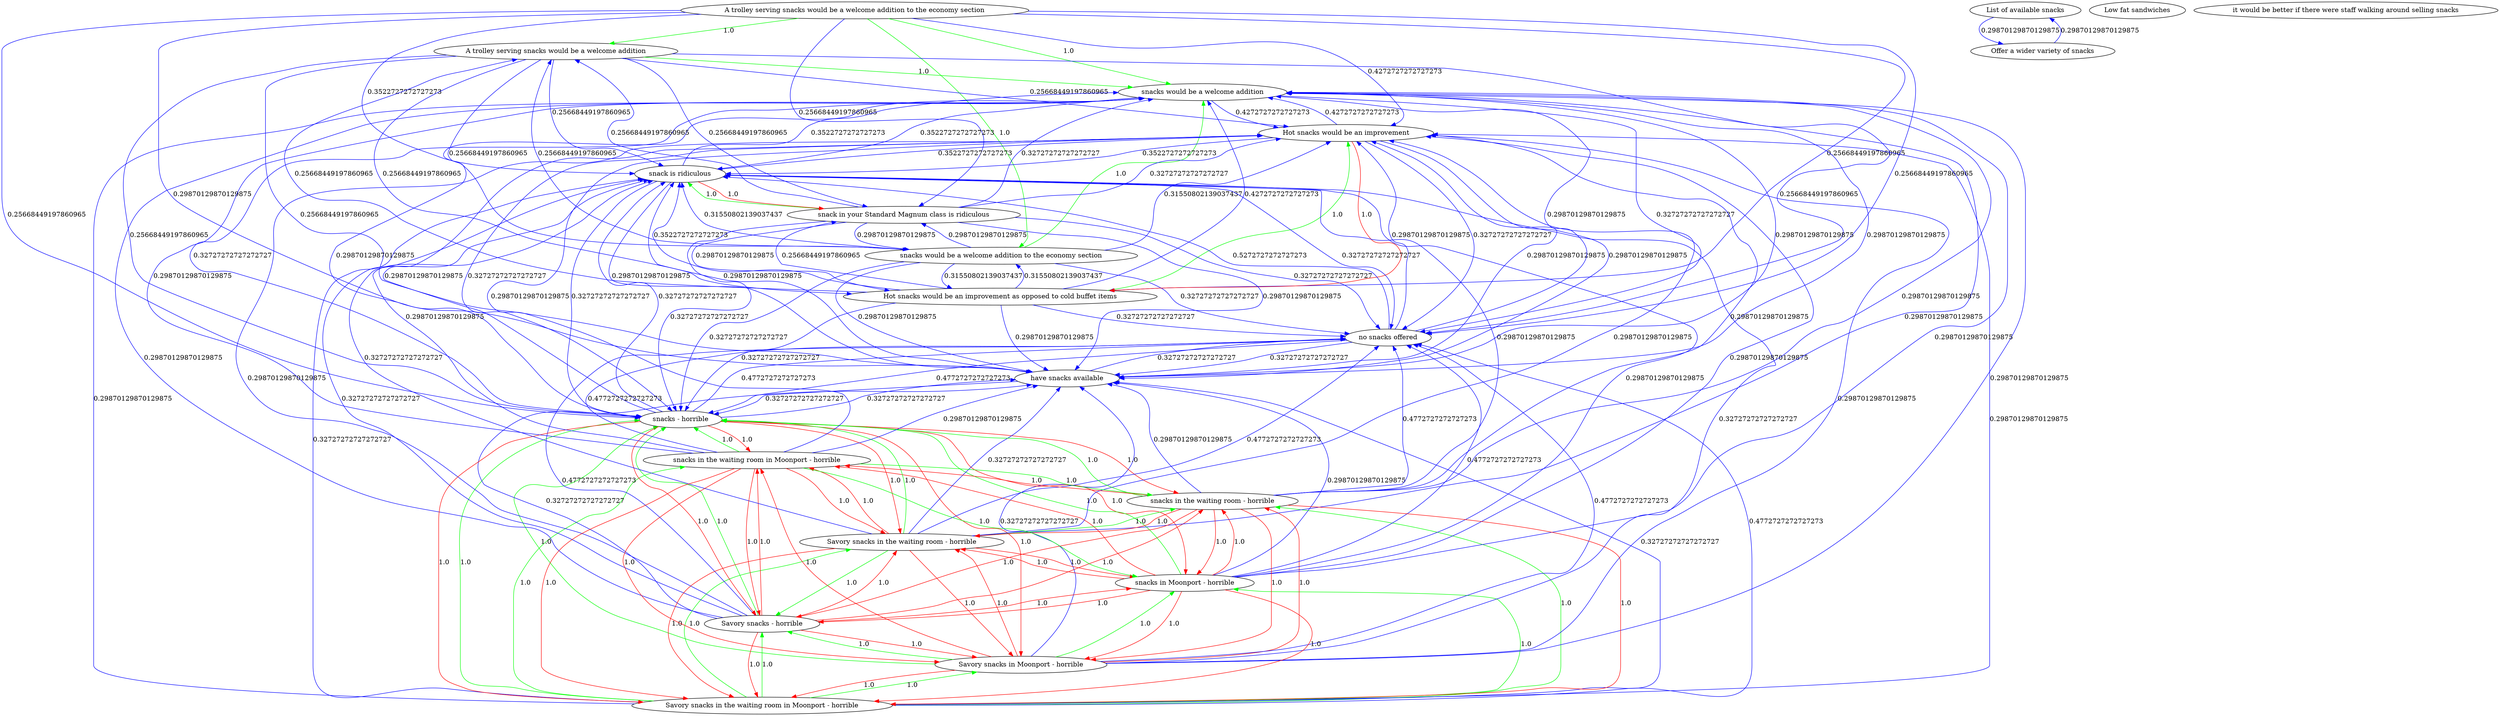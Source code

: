 digraph rawGraph {
"A trolley serving snacks would be a welcome addition to the economy section";"A trolley serving snacks would be a welcome addition";"snacks would be a welcome addition";"snacks would be a welcome addition to the economy section";"Hot snacks would be an improvement as opposed to cold buffet items";"Hot snacks would be an improvement";"List of available snacks";"Low fat sandwiches";"Offer a wider variety of snacks";"Savory snacks in the waiting room in Moonport - horrible";"Savory snacks in Moonport - horrible";"Savory snacks - horrible";"snacks - horrible";"snacks in Moonport - horrible";"Savory snacks in the waiting room - horrible";"snacks in the waiting room - horrible";"snacks in the waiting room in Moonport - horrible";"have snacks available";"it would be better if there were staff walking around selling snacks";"no snacks offered";"snack in your Standard Magnum class is ridiculous";"snack is ridiculous";"A trolley serving snacks would be a welcome addition to the economy section" -> "A trolley serving snacks would be a welcome addition" [label=1.0] [color=green]
"A trolley serving snacks would be a welcome addition" -> "snacks would be a welcome addition" [label=1.0] [color=green]
"A trolley serving snacks would be a welcome addition to the economy section" -> "snacks would be a welcome addition to the economy section" [label=1.0] [color=green]
"snacks would be a welcome addition to the economy section" -> "snacks would be a welcome addition" [label=1.0] [color=green]
"A trolley serving snacks would be a welcome addition to the economy section" -> "snacks would be a welcome addition" [label=1.0] [color=green]
"Hot snacks would be an improvement as opposed to cold buffet items" -> "Hot snacks would be an improvement" [label=1.0] [color=green]
"Hot snacks would be an improvement" -> "Hot snacks would be an improvement as opposed to cold buffet items" [label=1.0] [color=red]
"Hot snacks would be an improvement" -> "snacks would be a welcome addition" [label=0.4272727272727273] [color=blue]
"snacks would be a welcome addition" -> "Hot snacks would be an improvement" [label=0.4272727272727273] [color=blue]
"A trolley serving snacks would be a welcome addition" -> "Hot snacks would be an improvement as opposed to cold buffet items" [label=0.25668449197860965] [color=blue]
"snacks would be a welcome addition to the economy section" -> "Hot snacks would be an improvement as opposed to cold buffet items" [label=0.31550802139037437] [color=blue]
"Hot snacks would be an improvement as opposed to cold buffet items" -> "A trolley serving snacks would be a welcome addition" [label=0.25668449197860965] [color=blue]
"Hot snacks would be an improvement as opposed to cold buffet items" -> "snacks would be a welcome addition to the economy section" [label=0.31550802139037437] [color=blue]
"A trolley serving snacks would be a welcome addition to the economy section" -> "Hot snacks would be an improvement as opposed to cold buffet items" [label=0.25668449197860965] [color=blue]
"A trolley serving snacks would be a welcome addition to the economy section" -> "Hot snacks would be an improvement" [label=0.4272727272727273] [color=blue]
"A trolley serving snacks would be a welcome addition" -> "Hot snacks would be an improvement" [label=0.25668449197860965] [color=blue]
"A trolley serving snacks would be a welcome addition" -> "snacks would be a welcome addition to the economy section" [label=0.25668449197860965] [color=blue]
"snacks would be a welcome addition to the economy section" -> "Hot snacks would be an improvement" [label=0.31550802139037437] [color=blue]
"snacks would be a welcome addition to the economy section" -> "A trolley serving snacks would be a welcome addition" [label=0.25668449197860965] [color=blue]
"Hot snacks would be an improvement as opposed to cold buffet items" -> "snacks would be a welcome addition" [label=0.4272727272727273] [color=blue]
"List of available snacks" -> "Offer a wider variety of snacks" [label=0.29870129870129875] [color=blue]
"Offer a wider variety of snacks" -> "List of available snacks" [label=0.29870129870129875] [color=blue]
"Savory snacks in the waiting room in Moonport - horrible" -> "Savory snacks in Moonport - horrible" [label=1.0] [color=green]
"Savory snacks in Moonport - horrible" -> "Savory snacks - horrible" [label=1.0] [color=green]
"Savory snacks - horrible" -> "snacks - horrible" [label=1.0] [color=green]
"Savory snacks in Moonport - horrible" -> "snacks in Moonport - horrible" [label=1.0] [color=green]
"snacks in Moonport - horrible" -> "snacks - horrible" [label=1.0] [color=green]
"Savory snacks in the waiting room in Moonport - horrible" -> "Savory snacks in the waiting room - horrible" [label=1.0] [color=green]
"Savory snacks in the waiting room - horrible" -> "Savory snacks - horrible" [label=1.0] [color=green]
"Savory snacks in the waiting room - horrible" -> "snacks in the waiting room - horrible" [label=1.0] [color=green]
"snacks in the waiting room - horrible" -> "snacks - horrible" [label=1.0] [color=green]
"Savory snacks in the waiting room in Moonport - horrible" -> "snacks in the waiting room in Moonport - horrible" [label=1.0] [color=green]
"snacks in the waiting room in Moonport - horrible" -> "snacks in Moonport - horrible" [label=1.0] [color=green]
"snacks in the waiting room in Moonport - horrible" -> "snacks in the waiting room - horrible" [label=1.0] [color=green]
"Savory snacks in the waiting room in Moonport - horrible" -> "snacks in the waiting room - horrible" [label=1.0] [color=green]
"Savory snacks in the waiting room in Moonport - horrible" -> "snacks in Moonport - horrible" [label=1.0] [color=green]
"Savory snacks in the waiting room in Moonport - horrible" -> "Savory snacks - horrible" [label=1.0] [color=green]
"Savory snacks in Moonport - horrible" -> "snacks - horrible" [label=1.0] [color=green]
"Savory snacks in the waiting room - horrible" -> "snacks - horrible" [label=1.0] [color=green]
"snacks in the waiting room in Moonport - horrible" -> "snacks - horrible" [label=1.0] [color=green]
"Savory snacks in the waiting room in Moonport - horrible" -> "snacks - horrible" [label=1.0] [color=green]
"Savory snacks in Moonport - horrible" -> "Savory snacks in the waiting room in Moonport - horrible" [label=1.0] [color=red]
"Savory snacks in Moonport - horrible" -> "Savory snacks in the waiting room - horrible" [label=1.0] [color=red]
"Savory snacks in Moonport - horrible" -> "snacks in the waiting room - horrible" [label=1.0] [color=red]
"Savory snacks in Moonport - horrible" -> "snacks in the waiting room in Moonport - horrible" [label=1.0] [color=red]
"Savory snacks - horrible" -> "Savory snacks in the waiting room in Moonport - horrible" [label=1.0] [color=red]
"Savory snacks - horrible" -> "Savory snacks in Moonport - horrible" [label=1.0] [color=red]
"Savory snacks - horrible" -> "snacks in Moonport - horrible" [label=1.0] [color=red]
"Savory snacks - horrible" -> "Savory snacks in the waiting room - horrible" [label=1.0] [color=red]
"Savory snacks - horrible" -> "snacks in the waiting room - horrible" [label=1.0] [color=red]
"Savory snacks - horrible" -> "snacks in the waiting room in Moonport - horrible" [label=1.0] [color=red]
"snacks - horrible" -> "Savory snacks in the waiting room in Moonport - horrible" [label=1.0] [color=red]
"snacks - horrible" -> "Savory snacks in Moonport - horrible" [label=1.0] [color=red]
"snacks - horrible" -> "Savory snacks - horrible" [label=1.0] [color=red]
"snacks - horrible" -> "snacks in Moonport - horrible" [label=1.0] [color=red]
"snacks - horrible" -> "Savory snacks in the waiting room - horrible" [label=1.0] [color=red]
"snacks - horrible" -> "snacks in the waiting room - horrible" [label=1.0] [color=red]
"snacks - horrible" -> "snacks in the waiting room in Moonport - horrible" [label=1.0] [color=red]
"snacks in Moonport - horrible" -> "Savory snacks in the waiting room in Moonport - horrible" [label=1.0] [color=red]
"snacks in Moonport - horrible" -> "Savory snacks in Moonport - horrible" [label=1.0] [color=red]
"snacks in Moonport - horrible" -> "Savory snacks - horrible" [label=1.0] [color=red]
"snacks in Moonport - horrible" -> "Savory snacks in the waiting room - horrible" [label=1.0] [color=red]
"snacks in Moonport - horrible" -> "snacks in the waiting room - horrible" [label=1.0] [color=red]
"snacks in Moonport - horrible" -> "snacks in the waiting room in Moonport - horrible" [label=1.0] [color=red]
"Savory snacks in the waiting room - horrible" -> "Savory snacks in the waiting room in Moonport - horrible" [label=1.0] [color=red]
"Savory snacks in the waiting room - horrible" -> "Savory snacks in Moonport - horrible" [label=1.0] [color=red]
"Savory snacks in the waiting room - horrible" -> "snacks in Moonport - horrible" [label=1.0] [color=red]
"Savory snacks in the waiting room - horrible" -> "snacks in the waiting room in Moonport - horrible" [label=1.0] [color=red]
"snacks in the waiting room - horrible" -> "Savory snacks in the waiting room in Moonport - horrible" [label=1.0] [color=red]
"snacks in the waiting room - horrible" -> "Savory snacks in Moonport - horrible" [label=1.0] [color=red]
"snacks in the waiting room - horrible" -> "Savory snacks - horrible" [label=1.0] [color=red]
"snacks in the waiting room - horrible" -> "snacks in Moonport - horrible" [label=1.0] [color=red]
"snacks in the waiting room - horrible" -> "Savory snacks in the waiting room - horrible" [label=1.0] [color=red]
"snacks in the waiting room - horrible" -> "snacks in the waiting room in Moonport - horrible" [label=1.0] [color=red]
"snacks in the waiting room in Moonport - horrible" -> "Savory snacks in the waiting room in Moonport - horrible" [label=1.0] [color=red]
"snacks in the waiting room in Moonport - horrible" -> "Savory snacks in Moonport - horrible" [label=1.0] [color=red]
"snacks in the waiting room in Moonport - horrible" -> "Savory snacks - horrible" [label=1.0] [color=red]
"snacks in the waiting room in Moonport - horrible" -> "Savory snacks in the waiting room - horrible" [label=1.0] [color=red]
"snacks - horrible" -> "have snacks available" [label=0.32727272727272727] [color=blue]
"have snacks available" -> "snacks - horrible" [label=0.32727272727272727] [color=blue]
"no snacks offered" -> "Hot snacks would be an improvement" [label=0.29870129870129875] [color=blue]
"no snacks offered" -> "have snacks available" [label=0.32727272727272727] [color=blue]
"have snacks available" -> "no snacks offered" [label=0.32727272727272727] [color=blue]
"no snacks offered" -> "snacks - horrible" [label=0.4772727272727273] [color=blue]
"snacks - horrible" -> "no snacks offered" [label=0.4772727272727273] [color=blue]
"no snacks offered" -> "snacks would be a welcome addition" [label=0.29870129870129875] [color=blue]
"snack in your Standard Magnum class is ridiculous" -> "snack is ridiculous" [label=1.0] [color=green]
"snack is ridiculous" -> "snack in your Standard Magnum class is ridiculous" [label=1.0] [color=red]
"no snacks offered" -> "snack is ridiculous" [label=0.5272727272727273] [color=blue]
"snack is ridiculous" -> "no snacks offered" [label=0.32727272727272727] [color=blue]
"Hot snacks would be an improvement" -> "snack is ridiculous" [label=0.3522727272727273] [color=blue]
"snack is ridiculous" -> "Hot snacks would be an improvement" [label=0.3522727272727273] [color=blue]
"snacks - horrible" -> "snack is ridiculous" [label=0.32727272727272727] [color=blue]
"snack is ridiculous" -> "snacks - horrible" [label=0.32727272727272727] [color=blue]
"snack is ridiculous" -> "snacks would be a welcome addition" [label=0.3522727272727273] [color=blue]
"snacks would be a welcome addition" -> "snack is ridiculous" [label=0.3522727272727273] [color=blue]
"snacks would be a welcome addition to the economy section" -> "snack in your Standard Magnum class is ridiculous" [label=0.29870129870129875] [color=blue]
"snack in your Standard Magnum class is ridiculous" -> "snacks would be a welcome addition to the economy section" [label=0.29870129870129875] [color=blue]
"A trolley serving snacks would be a welcome addition to the economy section" -> "snack is ridiculous" [label=0.3522727272727273] [color=blue]
"A trolley serving snacks would be a welcome addition to the economy section" -> "snack in your Standard Magnum class is ridiculous" [label=0.25668449197860965] [color=blue]
"A trolley serving snacks would be a welcome addition" -> "snack is ridiculous" [label=0.25668449197860965] [color=blue]
"A trolley serving snacks would be a welcome addition" -> "snack in your Standard Magnum class is ridiculous" [label=0.25668449197860965] [color=blue]
"snacks would be a welcome addition" -> "no snacks offered" [label=0.32727272727272727] [color=blue]
"snacks would be a welcome addition" -> "snacks - horrible" [label=0.32727272727272727] [color=blue]
"snacks would be a welcome addition to the economy section" -> "no snacks offered" [label=0.32727272727272727] [color=blue]
"snacks would be a welcome addition to the economy section" -> "snack is ridiculous" [label=0.31550802139037437] [color=blue]
"snacks would be a welcome addition to the economy section" -> "snacks - horrible" [label=0.32727272727272727] [color=blue]
"Hot snacks would be an improvement as opposed to cold buffet items" -> "no snacks offered" [label=0.32727272727272727] [color=blue]
"Hot snacks would be an improvement as opposed to cold buffet items" -> "snack is ridiculous" [label=0.3522727272727273] [color=blue]
"Hot snacks would be an improvement as opposed to cold buffet items" -> "snacks - horrible" [label=0.32727272727272727] [color=blue]
"Hot snacks would be an improvement as opposed to cold buffet items" -> "snack in your Standard Magnum class is ridiculous" [label=0.25668449197860965] [color=blue]
"Hot snacks would be an improvement" -> "no snacks offered" [label=0.32727272727272727] [color=blue]
"Hot snacks would be an improvement" -> "snacks - horrible" [label=0.32727272727272727] [color=blue]
"Savory snacks in the waiting room in Moonport - horrible" -> "no snacks offered" [label=0.4772727272727273] [color=blue]
"Savory snacks in the waiting room in Moonport - horrible" -> "snack is ridiculous" [label=0.32727272727272727] [color=blue]
"Savory snacks in the waiting room in Moonport - horrible" -> "have snacks available" [label=0.32727272727272727] [color=blue]
"Savory snacks in Moonport - horrible" -> "no snacks offered" [label=0.4772727272727273] [color=blue]
"Savory snacks in Moonport - horrible" -> "snack is ridiculous" [label=0.32727272727272727] [color=blue]
"Savory snacks in Moonport - horrible" -> "have snacks available" [label=0.32727272727272727] [color=blue]
"Savory snacks - horrible" -> "no snacks offered" [label=0.4772727272727273] [color=blue]
"Savory snacks - horrible" -> "snack is ridiculous" [label=0.32727272727272727] [color=blue]
"Savory snacks - horrible" -> "have snacks available" [label=0.32727272727272727] [color=blue]
"snacks - horrible" -> "Hot snacks would be an improvement" [label=0.29870129870129875] [color=blue]
"snacks - horrible" -> "snacks would be a welcome addition" [label=0.29870129870129875] [color=blue]
"snacks in Moonport - horrible" -> "no snacks offered" [label=0.4772727272727273] [color=blue]
"snacks in Moonport - horrible" -> "Hot snacks would be an improvement" [label=0.29870129870129875] [color=blue]
"snacks in Moonport - horrible" -> "snack is ridiculous" [label=0.29870129870129875] [color=blue]
"snacks in Moonport - horrible" -> "have snacks available" [label=0.29870129870129875] [color=blue]
"snacks in Moonport - horrible" -> "snacks would be a welcome addition" [label=0.29870129870129875] [color=blue]
"Savory snacks in the waiting room - horrible" -> "no snacks offered" [label=0.4772727272727273] [color=blue]
"Savory snacks in the waiting room - horrible" -> "Hot snacks would be an improvement" [label=0.29870129870129875] [color=blue]
"Savory snacks in the waiting room - horrible" -> "snack is ridiculous" [label=0.32727272727272727] [color=blue]
"Savory snacks in the waiting room - horrible" -> "have snacks available" [label=0.32727272727272727] [color=blue]
"Savory snacks in the waiting room - horrible" -> "snacks would be a welcome addition" [label=0.29870129870129875] [color=blue]
"snacks in the waiting room - horrible" -> "no snacks offered" [label=0.4772727272727273] [color=blue]
"snacks in the waiting room - horrible" -> "Hot snacks would be an improvement" [label=0.29870129870129875] [color=blue]
"snacks in the waiting room - horrible" -> "snack is ridiculous" [label=0.29870129870129875] [color=blue]
"snacks in the waiting room - horrible" -> "have snacks available" [label=0.29870129870129875] [color=blue]
"snacks in the waiting room - horrible" -> "snacks would be a welcome addition" [label=0.29870129870129875] [color=blue]
"snacks in the waiting room in Moonport - horrible" -> "no snacks offered" [label=0.4772727272727273] [color=blue]
"snacks in the waiting room in Moonport - horrible" -> "Hot snacks would be an improvement" [label=0.29870129870129875] [color=blue]
"snacks in the waiting room in Moonport - horrible" -> "snack is ridiculous" [label=0.29870129870129875] [color=blue]
"snacks in the waiting room in Moonport - horrible" -> "have snacks available" [label=0.29870129870129875] [color=blue]
"snacks in the waiting room in Moonport - horrible" -> "snacks would be a welcome addition" [label=0.29870129870129875] [color=blue]
"have snacks available" -> "Hot snacks would be an improvement" [label=0.29870129870129875] [color=blue]
"have snacks available" -> "snack is ridiculous" [label=0.29870129870129875] [color=blue]
"have snacks available" -> "snacks would be a welcome addition" [label=0.29870129870129875] [color=blue]
"snack in your Standard Magnum class is ridiculous" -> "Hot snacks would be an improvement as opposed to cold buffet items" [label=0.29870129870129875] [color=blue]
"snack in your Standard Magnum class is ridiculous" -> "no snacks offered" [label=0.32727272727272727] [color=blue]
"snack in your Standard Magnum class is ridiculous" -> "Hot snacks would be an improvement" [label=0.32727272727272727] [color=blue]
"snack in your Standard Magnum class is ridiculous" -> "A trolley serving snacks would be a welcome addition" [label=0.25668449197860965] [color=blue]
"snack in your Standard Magnum class is ridiculous" -> "snacks - horrible" [label=0.32727272727272727] [color=blue]
"snack in your Standard Magnum class is ridiculous" -> "snacks would be a welcome addition" [label=0.32727272727272727] [color=blue]
"snack is ridiculous" -> "have snacks available" [label=0.29870129870129875] [color=blue]
"A trolley serving snacks would be a welcome addition to the economy section" -> "no snacks offered" [label=0.25668449197860965] [color=blue]
"A trolley serving snacks would be a welcome addition to the economy section" -> "have snacks available" [label=0.29870129870129875] [color=blue]
"A trolley serving snacks would be a welcome addition to the economy section" -> "snacks - horrible" [label=0.25668449197860965] [color=blue]
"A trolley serving snacks would be a welcome addition" -> "no snacks offered" [label=0.25668449197860965] [color=blue]
"A trolley serving snacks would be a welcome addition" -> "have snacks available" [label=0.25668449197860965] [color=blue]
"A trolley serving snacks would be a welcome addition" -> "snacks - horrible" [label=0.25668449197860965] [color=blue]
"snacks would be a welcome addition" -> "have snacks available" [label=0.29870129870129875] [color=blue]
"snacks would be a welcome addition to the economy section" -> "have snacks available" [label=0.29870129870129875] [color=blue]
"Hot snacks would be an improvement as opposed to cold buffet items" -> "have snacks available" [label=0.29870129870129875] [color=blue]
"Hot snacks would be an improvement" -> "have snacks available" [label=0.29870129870129875] [color=blue]
"Savory snacks in the waiting room in Moonport - horrible" -> "Hot snacks would be an improvement" [label=0.29870129870129875] [color=blue]
"Savory snacks in the waiting room in Moonport - horrible" -> "snacks would be a welcome addition" [label=0.29870129870129875] [color=blue]
"Savory snacks in Moonport - horrible" -> "Hot snacks would be an improvement" [label=0.29870129870129875] [color=blue]
"Savory snacks in Moonport - horrible" -> "snacks would be a welcome addition" [label=0.29870129870129875] [color=blue]
"Savory snacks - horrible" -> "Hot snacks would be an improvement" [label=0.29870129870129875] [color=blue]
"Savory snacks - horrible" -> "snacks would be a welcome addition" [label=0.29870129870129875] [color=blue]
"snack in your Standard Magnum class is ridiculous" -> "have snacks available" [label=0.29870129870129875] [color=blue]
}